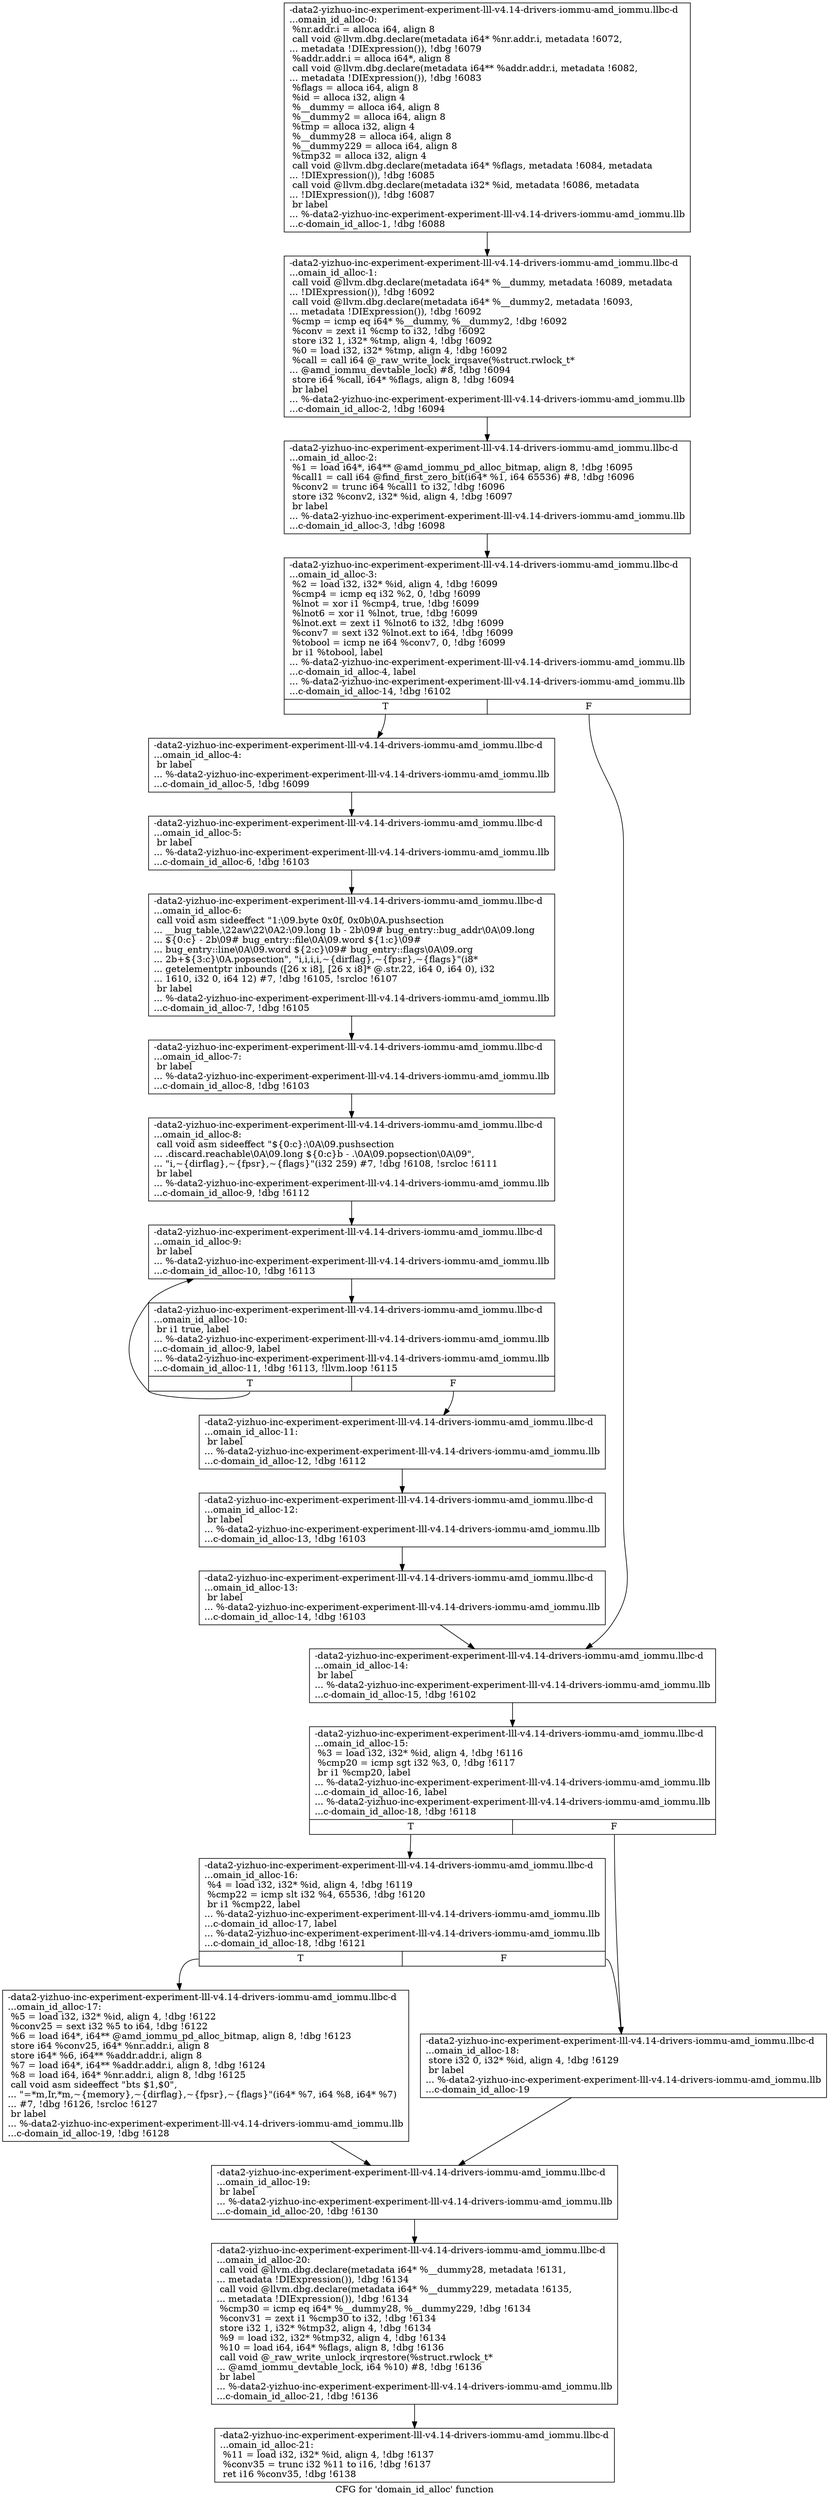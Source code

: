 digraph "CFG for 'domain_id_alloc' function" {
	label="CFG for 'domain_id_alloc' function";

	Node0x561b94771c10 [shape=record,label="{-data2-yizhuo-inc-experiment-experiment-lll-v4.14-drivers-iommu-amd_iommu.llbc-d\l...omain_id_alloc-0:\l  %nr.addr.i = alloca i64, align 8\l  call void @llvm.dbg.declare(metadata i64* %nr.addr.i, metadata !6072,\l... metadata !DIExpression()), !dbg !6079\l  %addr.addr.i = alloca i64*, align 8\l  call void @llvm.dbg.declare(metadata i64** %addr.addr.i, metadata !6082,\l... metadata !DIExpression()), !dbg !6083\l  %flags = alloca i64, align 8\l  %id = alloca i32, align 4\l  %__dummy = alloca i64, align 8\l  %__dummy2 = alloca i64, align 8\l  %tmp = alloca i32, align 4\l  %__dummy28 = alloca i64, align 8\l  %__dummy229 = alloca i64, align 8\l  %tmp32 = alloca i32, align 4\l  call void @llvm.dbg.declare(metadata i64* %flags, metadata !6084, metadata\l... !DIExpression()), !dbg !6085\l  call void @llvm.dbg.declare(metadata i32* %id, metadata !6086, metadata\l... !DIExpression()), !dbg !6087\l  br label\l... %-data2-yizhuo-inc-experiment-experiment-lll-v4.14-drivers-iommu-amd_iommu.llb\l...c-domain_id_alloc-1, !dbg !6088\l}"];
	Node0x561b94771c10 -> Node0x561b94773390;
	Node0x561b94773390 [shape=record,label="{-data2-yizhuo-inc-experiment-experiment-lll-v4.14-drivers-iommu-amd_iommu.llbc-d\l...omain_id_alloc-1: \l  call void @llvm.dbg.declare(metadata i64* %__dummy, metadata !6089, metadata\l... !DIExpression()), !dbg !6092\l  call void @llvm.dbg.declare(metadata i64* %__dummy2, metadata !6093,\l... metadata !DIExpression()), !dbg !6092\l  %cmp = icmp eq i64* %__dummy, %__dummy2, !dbg !6092\l  %conv = zext i1 %cmp to i32, !dbg !6092\l  store i32 1, i32* %tmp, align 4, !dbg !6092\l  %0 = load i32, i32* %tmp, align 4, !dbg !6092\l  %call = call i64 @_raw_write_lock_irqsave(%struct.rwlock_t*\l... @amd_iommu_devtable_lock) #8, !dbg !6094\l  store i64 %call, i64* %flags, align 8, !dbg !6094\l  br label\l... %-data2-yizhuo-inc-experiment-experiment-lll-v4.14-drivers-iommu-amd_iommu.llb\l...c-domain_id_alloc-2, !dbg !6094\l}"];
	Node0x561b94773390 -> Node0x561b947733e0;
	Node0x561b947733e0 [shape=record,label="{-data2-yizhuo-inc-experiment-experiment-lll-v4.14-drivers-iommu-amd_iommu.llbc-d\l...omain_id_alloc-2: \l  %1 = load i64*, i64** @amd_iommu_pd_alloc_bitmap, align 8, !dbg !6095\l  %call1 = call i64 @find_first_zero_bit(i64* %1, i64 65536) #8, !dbg !6096\l  %conv2 = trunc i64 %call1 to i32, !dbg !6096\l  store i32 %conv2, i32* %id, align 4, !dbg !6097\l  br label\l... %-data2-yizhuo-inc-experiment-experiment-lll-v4.14-drivers-iommu-amd_iommu.llb\l...c-domain_id_alloc-3, !dbg !6098\l}"];
	Node0x561b947733e0 -> Node0x561b94773430;
	Node0x561b94773430 [shape=record,label="{-data2-yizhuo-inc-experiment-experiment-lll-v4.14-drivers-iommu-amd_iommu.llbc-d\l...omain_id_alloc-3: \l  %2 = load i32, i32* %id, align 4, !dbg !6099\l  %cmp4 = icmp eq i32 %2, 0, !dbg !6099\l  %lnot = xor i1 %cmp4, true, !dbg !6099\l  %lnot6 = xor i1 %lnot, true, !dbg !6099\l  %lnot.ext = zext i1 %lnot6 to i32, !dbg !6099\l  %conv7 = sext i32 %lnot.ext to i64, !dbg !6099\l  %tobool = icmp ne i64 %conv7, 0, !dbg !6099\l  br i1 %tobool, label\l... %-data2-yizhuo-inc-experiment-experiment-lll-v4.14-drivers-iommu-amd_iommu.llb\l...c-domain_id_alloc-4, label\l... %-data2-yizhuo-inc-experiment-experiment-lll-v4.14-drivers-iommu-amd_iommu.llb\l...c-domain_id_alloc-14, !dbg !6102\l|{<s0>T|<s1>F}}"];
	Node0x561b94773430:s0 -> Node0x561b94773480;
	Node0x561b94773430:s1 -> Node0x561b947737a0;
	Node0x561b94773480 [shape=record,label="{-data2-yizhuo-inc-experiment-experiment-lll-v4.14-drivers-iommu-amd_iommu.llbc-d\l...omain_id_alloc-4: \l  br label\l... %-data2-yizhuo-inc-experiment-experiment-lll-v4.14-drivers-iommu-amd_iommu.llb\l...c-domain_id_alloc-5, !dbg !6099\l}"];
	Node0x561b94773480 -> Node0x561b947734d0;
	Node0x561b947734d0 [shape=record,label="{-data2-yizhuo-inc-experiment-experiment-lll-v4.14-drivers-iommu-amd_iommu.llbc-d\l...omain_id_alloc-5: \l  br label\l... %-data2-yizhuo-inc-experiment-experiment-lll-v4.14-drivers-iommu-amd_iommu.llb\l...c-domain_id_alloc-6, !dbg !6103\l}"];
	Node0x561b947734d0 -> Node0x561b94773520;
	Node0x561b94773520 [shape=record,label="{-data2-yizhuo-inc-experiment-experiment-lll-v4.14-drivers-iommu-amd_iommu.llbc-d\l...omain_id_alloc-6: \l  call void asm sideeffect \"1:\\09.byte 0x0f, 0x0b\\0A.pushsection\l... __bug_table,\\22aw\\22\\0A2:\\09.long 1b - 2b\\09# bug_entry::bug_addr\\0A\\09.long\l... $\{0:c\} - 2b\\09# bug_entry::file\\0A\\09.word $\{1:c\}\\09#\l... bug_entry::line\\0A\\09.word $\{2:c\}\\09# bug_entry::flags\\0A\\09.org\l... 2b+$\{3:c\}\\0A.popsection\", \"i,i,i,i,~\{dirflag\},~\{fpsr\},~\{flags\}\"(i8*\l... getelementptr inbounds ([26 x i8], [26 x i8]* @.str.22, i64 0, i64 0), i32\l... 1610, i32 0, i64 12) #7, !dbg !6105, !srcloc !6107\l  br label\l... %-data2-yizhuo-inc-experiment-experiment-lll-v4.14-drivers-iommu-amd_iommu.llb\l...c-domain_id_alloc-7, !dbg !6105\l}"];
	Node0x561b94773520 -> Node0x561b94773570;
	Node0x561b94773570 [shape=record,label="{-data2-yizhuo-inc-experiment-experiment-lll-v4.14-drivers-iommu-amd_iommu.llbc-d\l...omain_id_alloc-7: \l  br label\l... %-data2-yizhuo-inc-experiment-experiment-lll-v4.14-drivers-iommu-amd_iommu.llb\l...c-domain_id_alloc-8, !dbg !6103\l}"];
	Node0x561b94773570 -> Node0x561b947735c0;
	Node0x561b947735c0 [shape=record,label="{-data2-yizhuo-inc-experiment-experiment-lll-v4.14-drivers-iommu-amd_iommu.llbc-d\l...omain_id_alloc-8: \l  call void asm sideeffect \"$\{0:c\}:\\0A\\09.pushsection\l... .discard.reachable\\0A\\09.long $\{0:c\}b - .\\0A\\09.popsection\\0A\\09\",\l... \"i,~\{dirflag\},~\{fpsr\},~\{flags\}\"(i32 259) #7, !dbg !6108, !srcloc !6111\l  br label\l... %-data2-yizhuo-inc-experiment-experiment-lll-v4.14-drivers-iommu-amd_iommu.llb\l...c-domain_id_alloc-9, !dbg !6112\l}"];
	Node0x561b947735c0 -> Node0x561b94773610;
	Node0x561b94773610 [shape=record,label="{-data2-yizhuo-inc-experiment-experiment-lll-v4.14-drivers-iommu-amd_iommu.llbc-d\l...omain_id_alloc-9: \l  br label\l... %-data2-yizhuo-inc-experiment-experiment-lll-v4.14-drivers-iommu-amd_iommu.llb\l...c-domain_id_alloc-10, !dbg !6113\l}"];
	Node0x561b94773610 -> Node0x561b94773660;
	Node0x561b94773660 [shape=record,label="{-data2-yizhuo-inc-experiment-experiment-lll-v4.14-drivers-iommu-amd_iommu.llbc-d\l...omain_id_alloc-10: \l  br i1 true, label\l... %-data2-yizhuo-inc-experiment-experiment-lll-v4.14-drivers-iommu-amd_iommu.llb\l...c-domain_id_alloc-9, label\l... %-data2-yizhuo-inc-experiment-experiment-lll-v4.14-drivers-iommu-amd_iommu.llb\l...c-domain_id_alloc-11, !dbg !6113, !llvm.loop !6115\l|{<s0>T|<s1>F}}"];
	Node0x561b94773660:s0 -> Node0x561b94773610;
	Node0x561b94773660:s1 -> Node0x561b947736b0;
	Node0x561b947736b0 [shape=record,label="{-data2-yizhuo-inc-experiment-experiment-lll-v4.14-drivers-iommu-amd_iommu.llbc-d\l...omain_id_alloc-11: \l  br label\l... %-data2-yizhuo-inc-experiment-experiment-lll-v4.14-drivers-iommu-amd_iommu.llb\l...c-domain_id_alloc-12, !dbg !6112\l}"];
	Node0x561b947736b0 -> Node0x561b94773700;
	Node0x561b94773700 [shape=record,label="{-data2-yizhuo-inc-experiment-experiment-lll-v4.14-drivers-iommu-amd_iommu.llbc-d\l...omain_id_alloc-12: \l  br label\l... %-data2-yizhuo-inc-experiment-experiment-lll-v4.14-drivers-iommu-amd_iommu.llb\l...c-domain_id_alloc-13, !dbg !6103\l}"];
	Node0x561b94773700 -> Node0x561b94773750;
	Node0x561b94773750 [shape=record,label="{-data2-yizhuo-inc-experiment-experiment-lll-v4.14-drivers-iommu-amd_iommu.llbc-d\l...omain_id_alloc-13: \l  br label\l... %-data2-yizhuo-inc-experiment-experiment-lll-v4.14-drivers-iommu-amd_iommu.llb\l...c-domain_id_alloc-14, !dbg !6103\l}"];
	Node0x561b94773750 -> Node0x561b947737a0;
	Node0x561b947737a0 [shape=record,label="{-data2-yizhuo-inc-experiment-experiment-lll-v4.14-drivers-iommu-amd_iommu.llbc-d\l...omain_id_alloc-14: \l  br label\l... %-data2-yizhuo-inc-experiment-experiment-lll-v4.14-drivers-iommu-amd_iommu.llb\l...c-domain_id_alloc-15, !dbg !6102\l}"];
	Node0x561b947737a0 -> Node0x561b947737f0;
	Node0x561b947737f0 [shape=record,label="{-data2-yizhuo-inc-experiment-experiment-lll-v4.14-drivers-iommu-amd_iommu.llbc-d\l...omain_id_alloc-15: \l  %3 = load i32, i32* %id, align 4, !dbg !6116\l  %cmp20 = icmp sgt i32 %3, 0, !dbg !6117\l  br i1 %cmp20, label\l... %-data2-yizhuo-inc-experiment-experiment-lll-v4.14-drivers-iommu-amd_iommu.llb\l...c-domain_id_alloc-16, label\l... %-data2-yizhuo-inc-experiment-experiment-lll-v4.14-drivers-iommu-amd_iommu.llb\l...c-domain_id_alloc-18, !dbg !6118\l|{<s0>T|<s1>F}}"];
	Node0x561b947737f0:s0 -> Node0x561b94773840;
	Node0x561b947737f0:s1 -> Node0x561b947738e0;
	Node0x561b94773840 [shape=record,label="{-data2-yizhuo-inc-experiment-experiment-lll-v4.14-drivers-iommu-amd_iommu.llbc-d\l...omain_id_alloc-16: \l  %4 = load i32, i32* %id, align 4, !dbg !6119\l  %cmp22 = icmp slt i32 %4, 65536, !dbg !6120\l  br i1 %cmp22, label\l... %-data2-yizhuo-inc-experiment-experiment-lll-v4.14-drivers-iommu-amd_iommu.llb\l...c-domain_id_alloc-17, label\l... %-data2-yizhuo-inc-experiment-experiment-lll-v4.14-drivers-iommu-amd_iommu.llb\l...c-domain_id_alloc-18, !dbg !6121\l|{<s0>T|<s1>F}}"];
	Node0x561b94773840:s0 -> Node0x561b94773890;
	Node0x561b94773840:s1 -> Node0x561b947738e0;
	Node0x561b94773890 [shape=record,label="{-data2-yizhuo-inc-experiment-experiment-lll-v4.14-drivers-iommu-amd_iommu.llbc-d\l...omain_id_alloc-17: \l  %5 = load i32, i32* %id, align 4, !dbg !6122\l  %conv25 = sext i32 %5 to i64, !dbg !6122\l  %6 = load i64*, i64** @amd_iommu_pd_alloc_bitmap, align 8, !dbg !6123\l  store i64 %conv25, i64* %nr.addr.i, align 8\l  store i64* %6, i64** %addr.addr.i, align 8\l  %7 = load i64*, i64** %addr.addr.i, align 8, !dbg !6124\l  %8 = load i64, i64* %nr.addr.i, align 8, !dbg !6125\l  call void asm sideeffect \"bts $1,$0\",\l... \"=*m,Ir,*m,~\{memory\},~\{dirflag\},~\{fpsr\},~\{flags\}\"(i64* %7, i64 %8, i64* %7)\l... #7, !dbg !6126, !srcloc !6127\l  br label\l... %-data2-yizhuo-inc-experiment-experiment-lll-v4.14-drivers-iommu-amd_iommu.llb\l...c-domain_id_alloc-19, !dbg !6128\l}"];
	Node0x561b94773890 -> Node0x561b94773930;
	Node0x561b947738e0 [shape=record,label="{-data2-yizhuo-inc-experiment-experiment-lll-v4.14-drivers-iommu-amd_iommu.llbc-d\l...omain_id_alloc-18: \l  store i32 0, i32* %id, align 4, !dbg !6129\l  br label\l... %-data2-yizhuo-inc-experiment-experiment-lll-v4.14-drivers-iommu-amd_iommu.llb\l...c-domain_id_alloc-19\l}"];
	Node0x561b947738e0 -> Node0x561b94773930;
	Node0x561b94773930 [shape=record,label="{-data2-yizhuo-inc-experiment-experiment-lll-v4.14-drivers-iommu-amd_iommu.llbc-d\l...omain_id_alloc-19: \l  br label\l... %-data2-yizhuo-inc-experiment-experiment-lll-v4.14-drivers-iommu-amd_iommu.llb\l...c-domain_id_alloc-20, !dbg !6130\l}"];
	Node0x561b94773930 -> Node0x561b94773980;
	Node0x561b94773980 [shape=record,label="{-data2-yizhuo-inc-experiment-experiment-lll-v4.14-drivers-iommu-amd_iommu.llbc-d\l...omain_id_alloc-20: \l  call void @llvm.dbg.declare(metadata i64* %__dummy28, metadata !6131,\l... metadata !DIExpression()), !dbg !6134\l  call void @llvm.dbg.declare(metadata i64* %__dummy229, metadata !6135,\l... metadata !DIExpression()), !dbg !6134\l  %cmp30 = icmp eq i64* %__dummy28, %__dummy229, !dbg !6134\l  %conv31 = zext i1 %cmp30 to i32, !dbg !6134\l  store i32 1, i32* %tmp32, align 4, !dbg !6134\l  %9 = load i32, i32* %tmp32, align 4, !dbg !6134\l  %10 = load i64, i64* %flags, align 8, !dbg !6136\l  call void @_raw_write_unlock_irqrestore(%struct.rwlock_t*\l... @amd_iommu_devtable_lock, i64 %10) #8, !dbg !6136\l  br label\l... %-data2-yizhuo-inc-experiment-experiment-lll-v4.14-drivers-iommu-amd_iommu.llb\l...c-domain_id_alloc-21, !dbg !6136\l}"];
	Node0x561b94773980 -> Node0x561b947739d0;
	Node0x561b947739d0 [shape=record,label="{-data2-yizhuo-inc-experiment-experiment-lll-v4.14-drivers-iommu-amd_iommu.llbc-d\l...omain_id_alloc-21: \l  %11 = load i32, i32* %id, align 4, !dbg !6137\l  %conv35 = trunc i32 %11 to i16, !dbg !6137\l  ret i16 %conv35, !dbg !6138\l}"];
}
